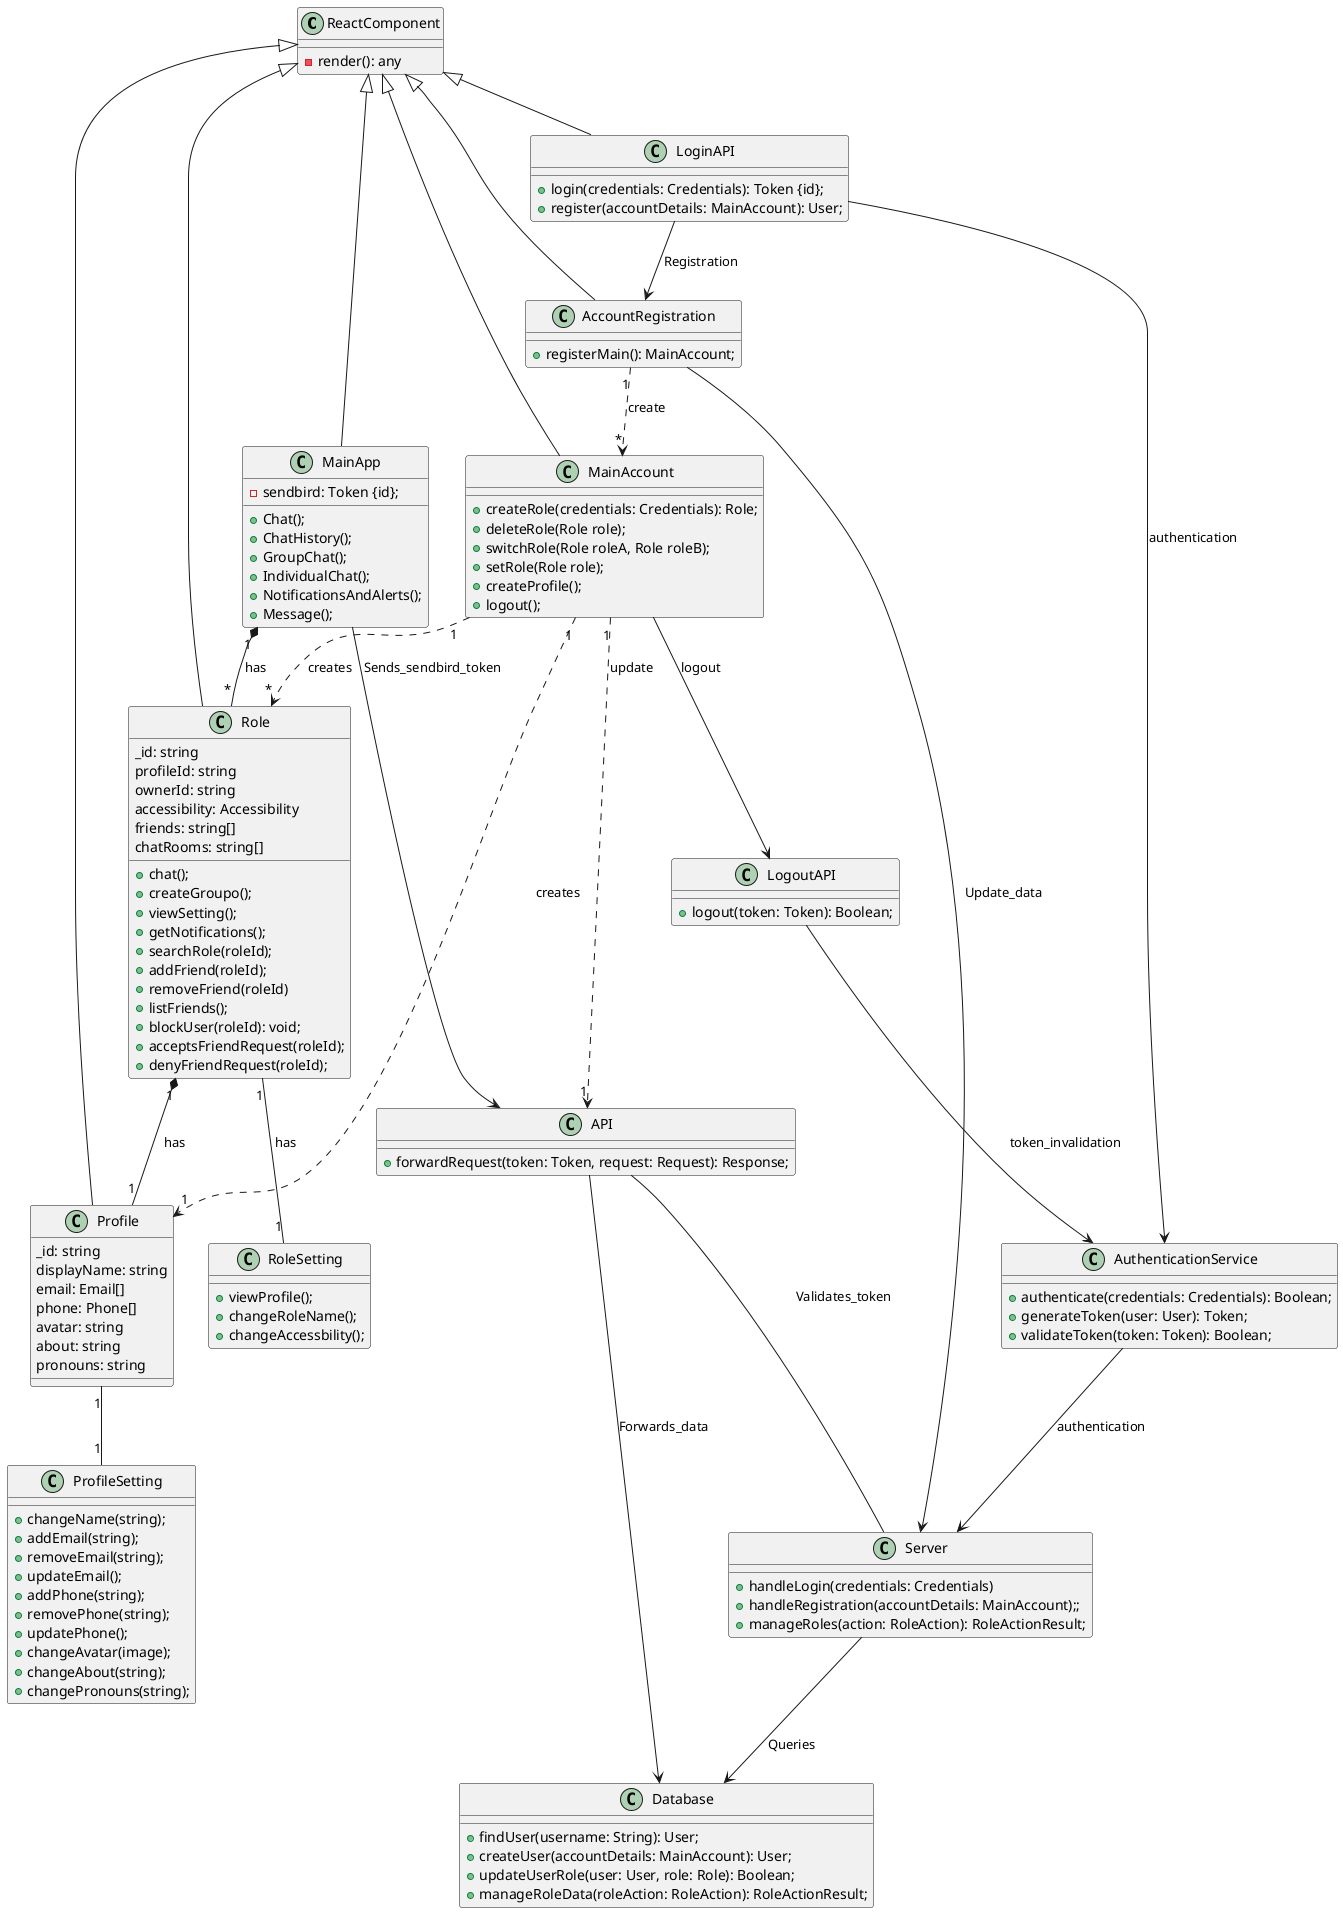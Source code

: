 @startuml
class ReactComponent {
    -render(): any
}

class MainApp {
    -sendbird: Token {id};
    +Chat();
    +ChatHistory();
    +GroupChat();
    +IndividualChat();
    +NotificationsAndAlerts();
    +Message();
}

class API {
    +forwardRequest(token: Token, request: Request): Response;
}

class Database {
    +findUser(username: String): User;
    +createUser(accountDetails: MainAccount): User;
    +updateUserRole(user: User, role: Role): Boolean;
    +manageRoleData(roleAction: RoleAction): RoleActionResult;
}

class AuthenticationService {
    +authenticate(credentials: Credentials): Boolean;
    +generateToken(user: User): Token;
    +validateToken(token: Token): Boolean;
}

class Server {
    +handleLogin(credentials: Credentials)
    +handleRegistration(accountDetails: MainAccount);;
    +manageRoles(action: RoleAction): RoleActionResult;
}

class LoginAPI {
    +login(credentials: Credentials): Token {id};
    +register(accountDetails: MainAccount): User;
}

class LogoutAPI {
    +logout(token: Token): Boolean;
}

class AccountRegistration {
    +registerMain(): MainAccount;
}


class MainAccount {
    +createRole(credentials: Credentials): Role;
    +deleteRole(Role role);
    +switchRole(Role roleA, Role roleB);
    +setRole(Role role);
    +createProfile();
    +logout();
}

class Role {
    _id: string
    profileId: string
    ownerId: string
    accessibility: Accessibility
    friends: string[]
    chatRooms: string[]

    +chat();
    +createGroupo();
    +viewSetting();
    +getNotifications();
    +searchRole(roleId);
    +addFriend(roleId);
    +removeFriend(roleId)
    +listFriends();
    +blockUser(roleId): void;
    +acceptsFriendRequest(roleId);
    +denyFriendRequest(roleId);
}

class RoleSetting{
  +viewProfile();
  +changeRoleName();
  +changeAccessbility();
}

class Profile {
    _id: string
    displayName: string
    email: Email[]
    phone: Phone[]
    avatar: string
    about: string
    pronouns: string
}

class ProfileSetting{
  +changeName(string);
  +addEmail(string);
  +removeEmail(string);
  +updateEmail();
  +addPhone(string);
  +removePhone(string);
  +updatePhone();
  +changeAvatar(image);
  +changeAbout(string);
  +changePronouns(string);
}

ReactComponent <|-- MainApp
ReactComponent <|-- LoginAPI
ReactComponent <|-- AccountRegistration
ReactComponent <|-- MainAccount
ReactComponent <|-- Role
ReactComponent <|-- Profile

MainApp "1" *-- "*" Role : has
Role "1" *-- "1" Profile : has
Role "1" -- "1" RoleSetting : has
Profile "1" -- "1" ProfileSetting

LoginAPI --> AuthenticationService : "authentication"
LoginAPI --> AccountRegistration : "Registration"
AuthenticationService --> Server : "authentication"
Server --> Database : "Queries"
AccountRegistration --> Server : "Update_data"
AccountRegistration "1" ..> "*" MainAccount : "create"
MainApp --> API : "Sends_sendbird_token"
API -- Server : "Validates_token"
API --> Database : "Forwards_data"
MainAccount --> LogoutAPI : "logout"
LogoutAPI --> AuthenticationService : "token_invalidation"

MainAccount "1" ..> "*" Role : creates
MainAccount "1" ..> "1" Profile : creates
MainAccount "1" ..> "1" API : update
@enduml

